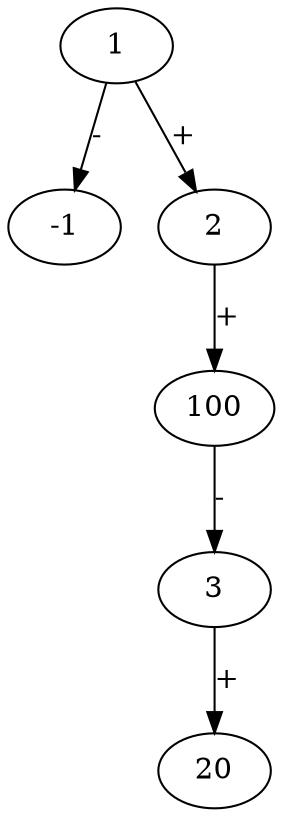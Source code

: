 digraph Tree {
    454229920 [label="1"]
    827377968 [label="-1"]
    600759538 [label="2"]
    933800737 [label="100"]
    694659923 [label="3"]
    1042958228 [label="20"]
    454229920 -> 827377968 [label="-"]
    454229920 -> 600759538 [label="+"]
    600759538 -> 933800737 [label="+"]
    933800737 -> 694659923 [label="-"]
    694659923 -> 1042958228 [label="+"]
}